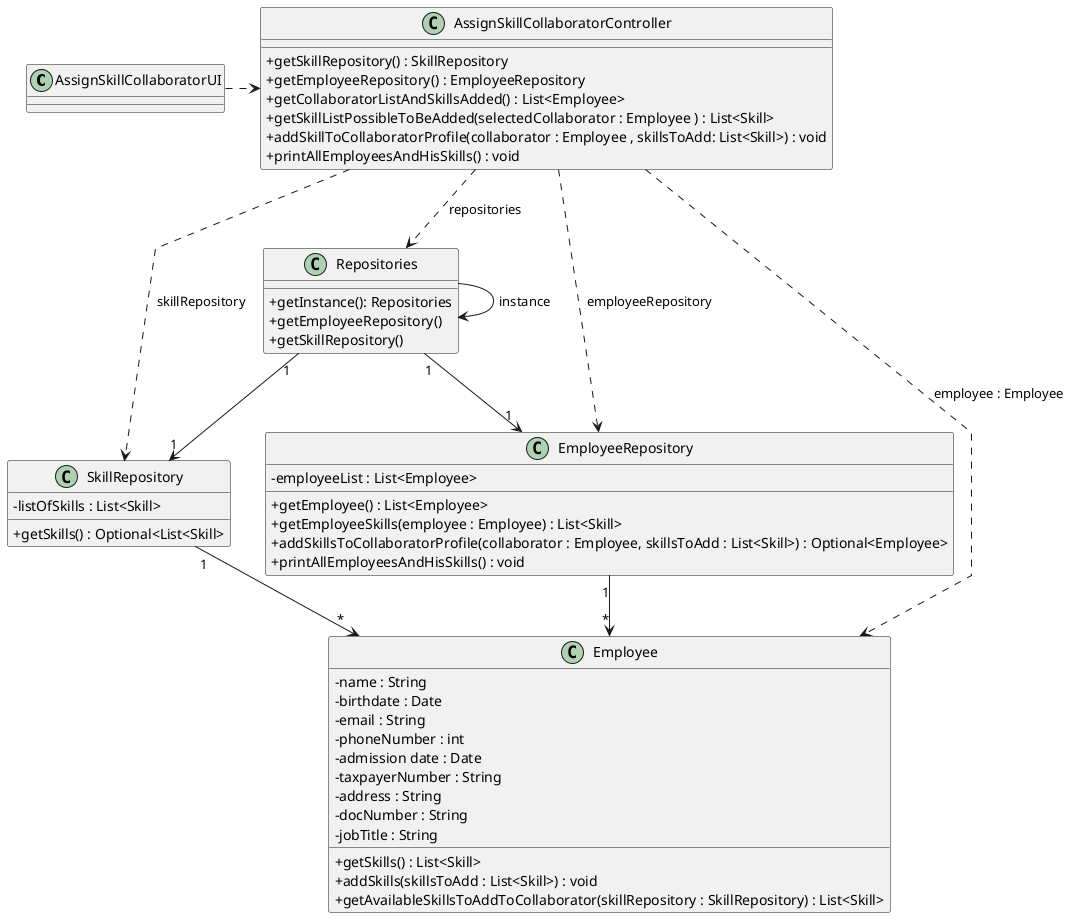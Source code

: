 @startuml
'skinparam monochrome true
skinparam packageStyle rectangle
skinparam shadowing false
skinparam linetype polyline
'skinparam linetype orto

skinparam classAttributeIconSize 0

'left to right direction



class AssignSkillCollaboratorUI {

}

class AssignSkillCollaboratorController {
    +getSkillRepository() : SkillRepository
    +getEmployeeRepository() : EmployeeRepository
    +getCollaboratorListAndSkillsAdded() : List<Employee>
    +getSkillListPossibleToBeAdded(selectedCollaborator : Employee ) : List<Skill>
    +addSkillToCollaboratorProfile(collaborator : Employee , skillsToAdd: List<Skill>) : void
    +printAllEmployeesAndHisSkills() : void

}

class Repositories {
    +getInstance(): Repositories
    +getEmployeeRepository()
    +getSkillRepository()
}

class EmployeeRepository {
    -employeeList : List<Employee>
    +getEmployee() : List<Employee>
    +getEmployeeSkills(employee : Employee) : List<Skill>
    +addSkillsToCollaboratorProfile(collaborator : Employee, skillsToAdd : List<Skill>) : Optional<Employee>
    +printAllEmployeesAndHisSkills() : void

}

class SkillRepository {
    - listOfSkills : List<Skill>
    +getSkills() : Optional<List<Skill>
}


class Employee {
                    -name : String
                    -birthdate : Date
                    -email : String
                    -phoneNumber : int
                    -admission date : Date
                    -taxpayerNumber : String
                    -address : String
                    -docNumber : String
                    -jobTitle : String
    + getSkills() : List<Skill>
    + addSkills(skillsToAdd : List<Skill>) : void
    +getAvailableSkillsToAddToCollaborator(skillRepository : SkillRepository) : List<Skill>
    }

AssignSkillCollaboratorController ..> Repositories: repositories
AssignSkillCollaboratorController ..> Employee : employee : Employee
AssignSkillCollaboratorController ..> SkillRepository : skillRepository
AssignSkillCollaboratorController ..> EmployeeRepository : employeeRepository
Repositories "1" --> "1" EmployeeRepository
Repositories "1" --> "1" SkillRepository
Repositories -> Repositories : instance
SkillRepository "1"--> "*" Employee
EmployeeRepository "1" --> "*" Employee

AssignSkillCollaboratorUI .> AssignSkillCollaboratorController
@enduml